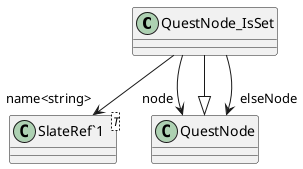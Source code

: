 @startuml
class QuestNode_IsSet {
}
class "SlateRef`1"<T> {
}
QuestNode <|-- QuestNode_IsSet
QuestNode_IsSet --> "name<string>" "SlateRef`1"
QuestNode_IsSet --> "node" QuestNode
QuestNode_IsSet --> "elseNode" QuestNode
@enduml
